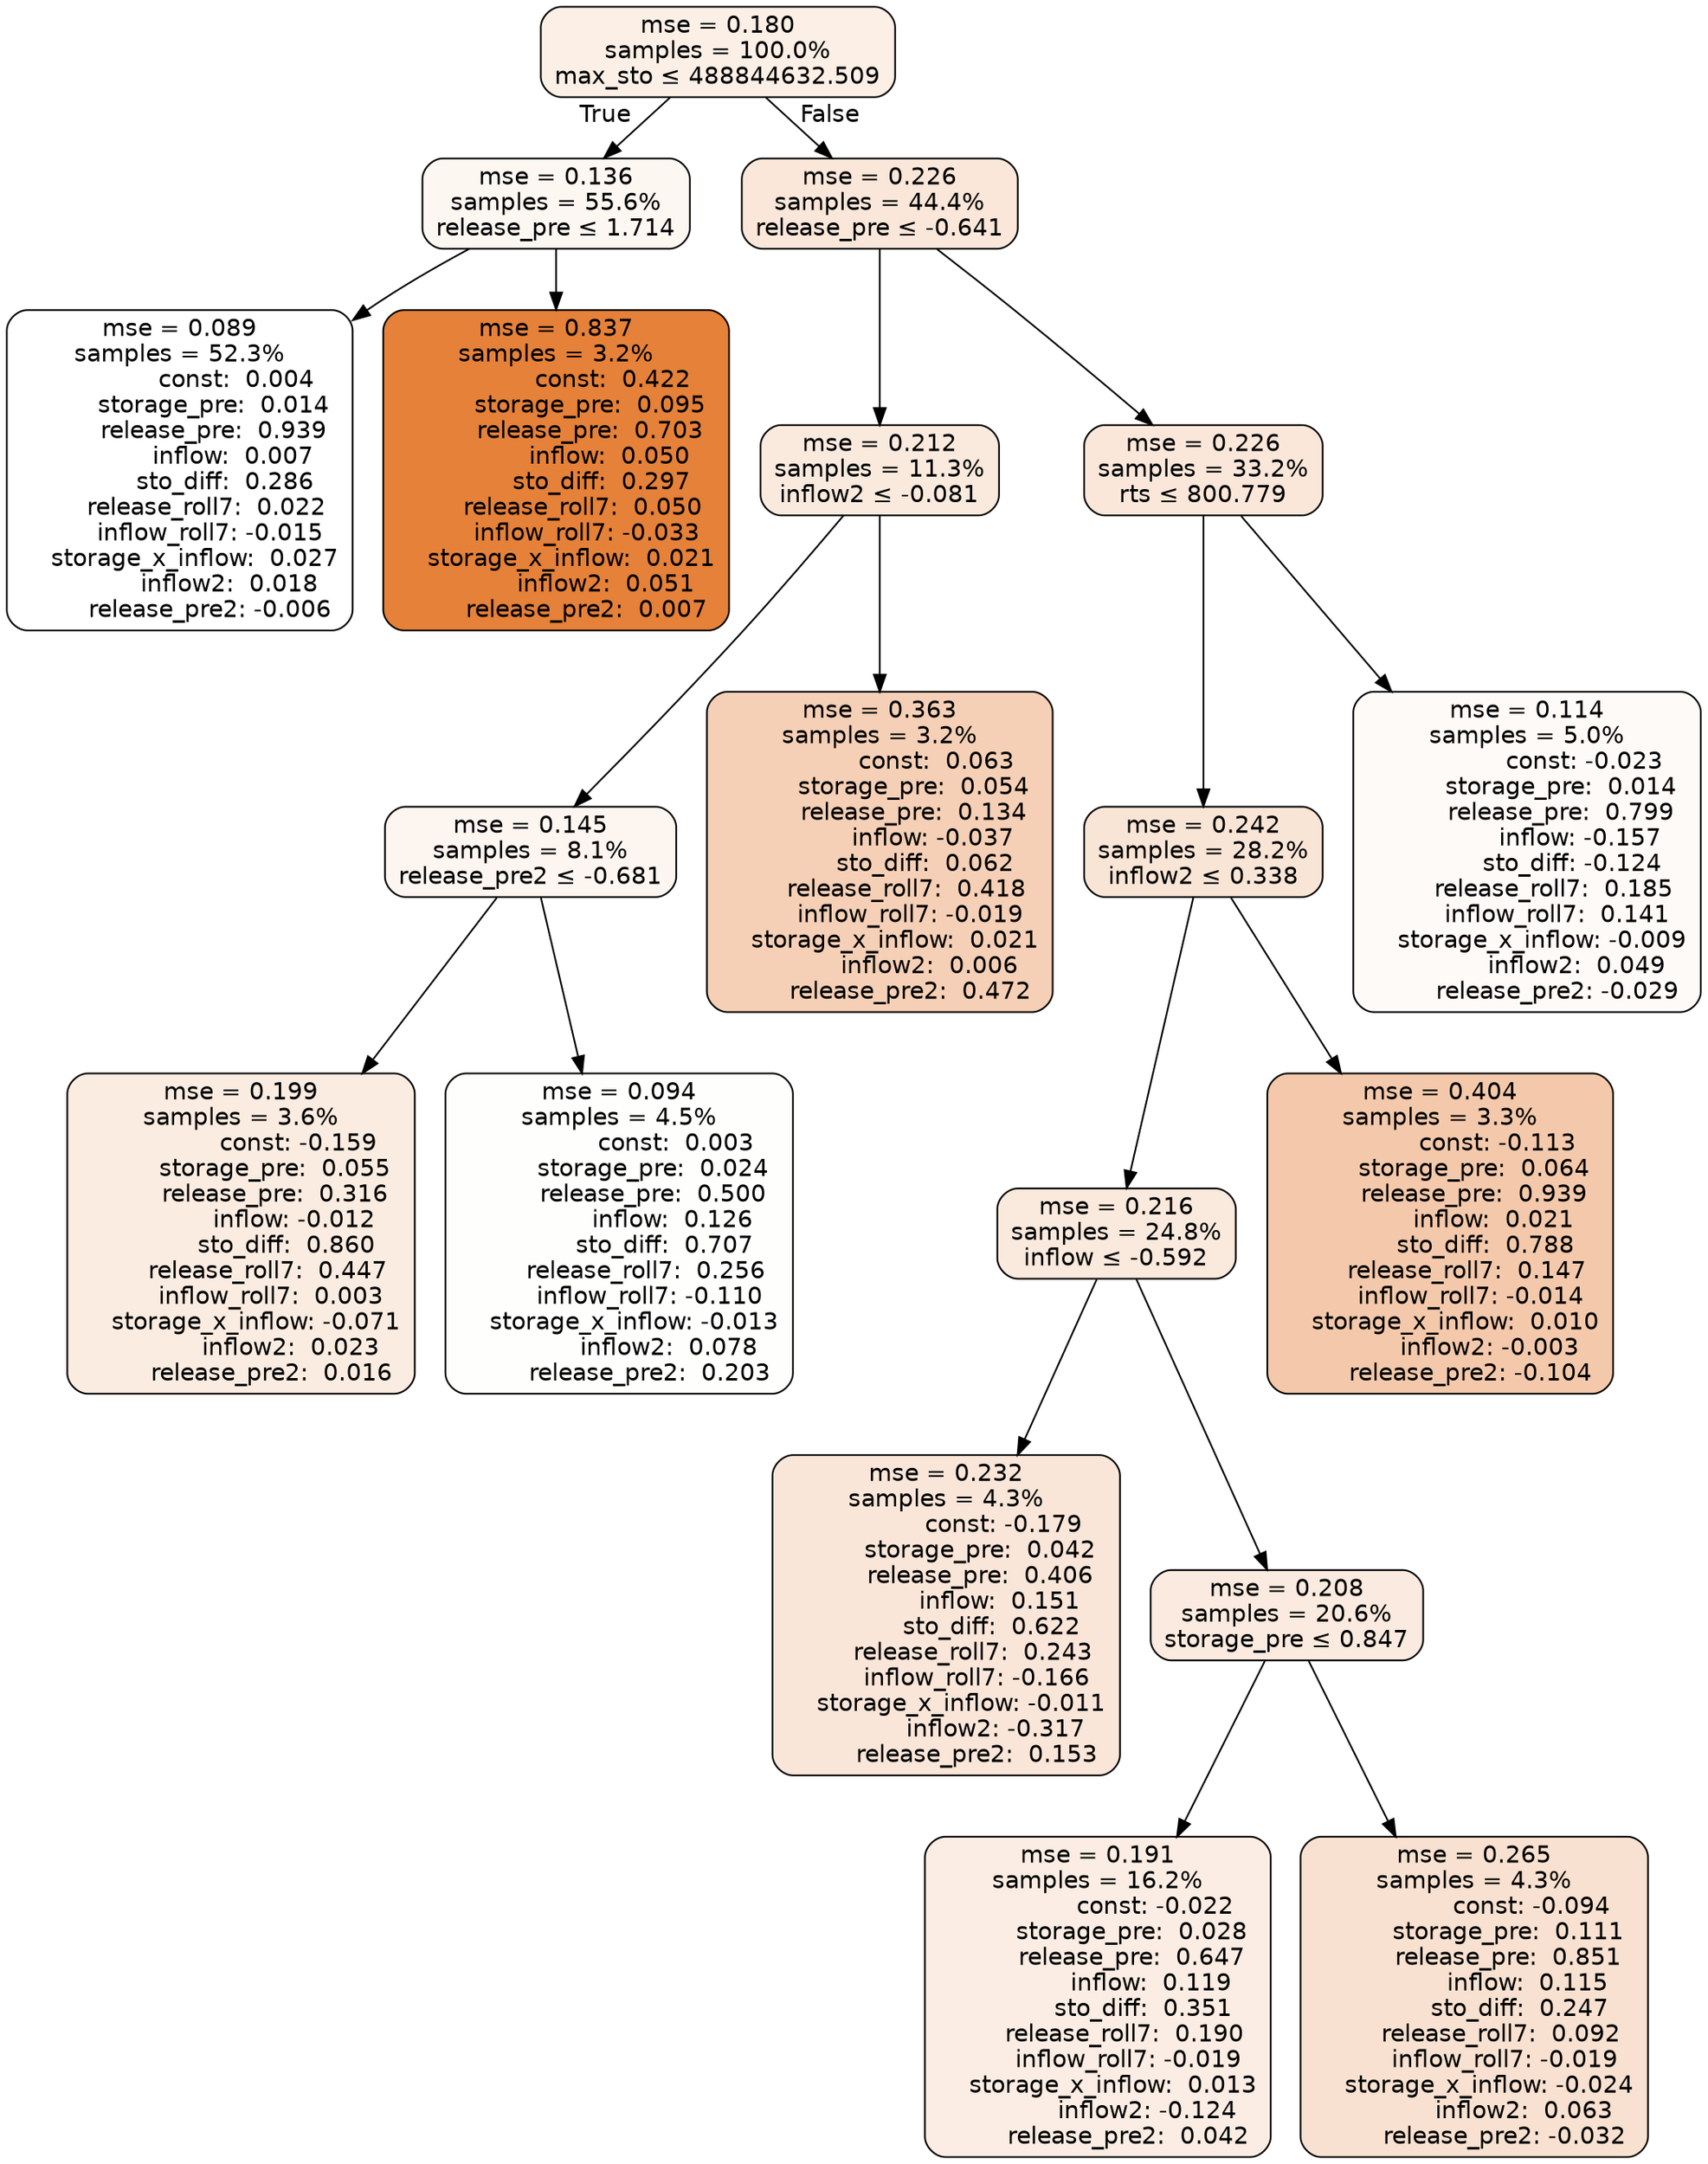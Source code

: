 digraph tree {
bgcolor="transparent"
node [shape=rectangle, style="filled, rounded", color="black", fontname=helvetica] ;
edge [fontname=helvetica] ;
	"0" [label="mse = 0.180
samples = 100.0%
max_sto &le; 488844632.509", fillcolor="#fbefe6"]
	"1" [label="mse = 0.136
samples = 55.6%
release_pre &le; 1.714", fillcolor="#fdf7f2"]
	"2" [label="mse = 0.089
samples = 52.3%
               const:  0.004
         storage_pre:  0.014
         release_pre:  0.939
              inflow:  0.007
            sto_diff:  0.286
       release_roll7:  0.022
        inflow_roll7: -0.015
    storage_x_inflow:  0.027
             inflow2:  0.018
        release_pre2: -0.006", fillcolor="#ffffff"]
	"3" [label="mse = 0.837
samples = 3.2%
               const:  0.422
         storage_pre:  0.095
         release_pre:  0.703
              inflow:  0.050
            sto_diff:  0.297
       release_roll7:  0.050
        inflow_roll7: -0.033
    storage_x_inflow:  0.021
             inflow2:  0.051
        release_pre2:  0.007", fillcolor="#e58139"]
	"4" [label="mse = 0.226
samples = 44.4%
release_pre &le; -0.641", fillcolor="#fae7da"]
	"5" [label="mse = 0.212
samples = 11.3%
inflow2 &le; -0.081", fillcolor="#faeade"]
	"6" [label="mse = 0.145
samples = 8.1%
release_pre2 &le; -0.681", fillcolor="#fdf5f0"]
	"7" [label="mse = 0.199
samples = 3.6%
               const: -0.159
         storage_pre:  0.055
         release_pre:  0.316
              inflow: -0.012
            sto_diff:  0.860
       release_roll7:  0.447
        inflow_roll7:  0.003
    storage_x_inflow: -0.071
             inflow2:  0.023
        release_pre2:  0.016", fillcolor="#fbece1"]
	"8" [label="mse = 0.094
samples = 4.5%
               const:  0.003
         storage_pre:  0.024
         release_pre:  0.500
              inflow:  0.126
            sto_diff:  0.707
       release_roll7:  0.256
        inflow_roll7: -0.110
    storage_x_inflow: -0.013
             inflow2:  0.078
        release_pre2:  0.203", fillcolor="#fefefd"]
	"9" [label="mse = 0.363
samples = 3.2%
               const:  0.063
         storage_pre:  0.054
         release_pre:  0.134
              inflow: -0.037
            sto_diff:  0.062
       release_roll7:  0.418
        inflow_roll7: -0.019
    storage_x_inflow:  0.021
             inflow2:  0.006
        release_pre2:  0.472", fillcolor="#f5d0b6"]
	"10" [label="mse = 0.226
samples = 33.2%
rts &le; 800.779", fillcolor="#fae7da"]
	"11" [label="mse = 0.242
samples = 28.2%
inflow2 &le; 0.338", fillcolor="#f9e5d6"]
	"12" [label="mse = 0.216
samples = 24.8%
inflow &le; -0.592", fillcolor="#fae9dd"]
	"13" [label="mse = 0.232
samples = 4.3%
               const: -0.179
         storage_pre:  0.042
         release_pre:  0.406
              inflow:  0.151
            sto_diff:  0.622
       release_roll7:  0.243
        inflow_roll7: -0.166
    storage_x_inflow: -0.011
             inflow2: -0.317
        release_pre2:  0.153", fillcolor="#fae6d9"]
	"14" [label="mse = 0.208
samples = 20.6%
storage_pre &le; 0.847", fillcolor="#faeadf"]
	"15" [label="mse = 0.191
samples = 16.2%
               const: -0.022
         storage_pre:  0.028
         release_pre:  0.647
              inflow:  0.119
            sto_diff:  0.351
       release_roll7:  0.190
        inflow_roll7: -0.019
    storage_x_inflow:  0.013
             inflow2: -0.124
        release_pre2:  0.042", fillcolor="#fbede3"]
	"16" [label="mse = 0.265
samples = 4.3%
               const: -0.094
         storage_pre:  0.111
         release_pre:  0.851
              inflow:  0.115
            sto_diff:  0.247
       release_roll7:  0.092
        inflow_roll7: -0.019
    storage_x_inflow: -0.024
             inflow2:  0.063
        release_pre2: -0.032", fillcolor="#f8e1d0"]
	"17" [label="mse = 0.404
samples = 3.3%
               const: -0.113
         storage_pre:  0.064
         release_pre:  0.939
              inflow:  0.021
            sto_diff:  0.788
       release_roll7:  0.147
        inflow_roll7: -0.014
    storage_x_inflow:  0.010
             inflow2: -0.003
        release_pre2: -0.104", fillcolor="#f4c9ab"]
	"18" [label="mse = 0.114
samples = 5.0%
               const: -0.023
         storage_pre:  0.014
         release_pre:  0.799
              inflow: -0.157
            sto_diff: -0.124
       release_roll7:  0.185
        inflow_roll7:  0.141
    storage_x_inflow: -0.009
             inflow2:  0.049
        release_pre2: -0.029", fillcolor="#fefaf8"]

	"0" -> "1" [labeldistance=2.5, labelangle=45, headlabel="True"]
	"1" -> "2"
	"1" -> "3"
	"0" -> "4" [labeldistance=2.5, labelangle=-45, headlabel="False"]
	"4" -> "5"
	"5" -> "6"
	"6" -> "7"
	"6" -> "8"
	"5" -> "9"
	"4" -> "10"
	"10" -> "11"
	"11" -> "12"
	"12" -> "13"
	"12" -> "14"
	"14" -> "15"
	"14" -> "16"
	"11" -> "17"
	"10" -> "18"
}
